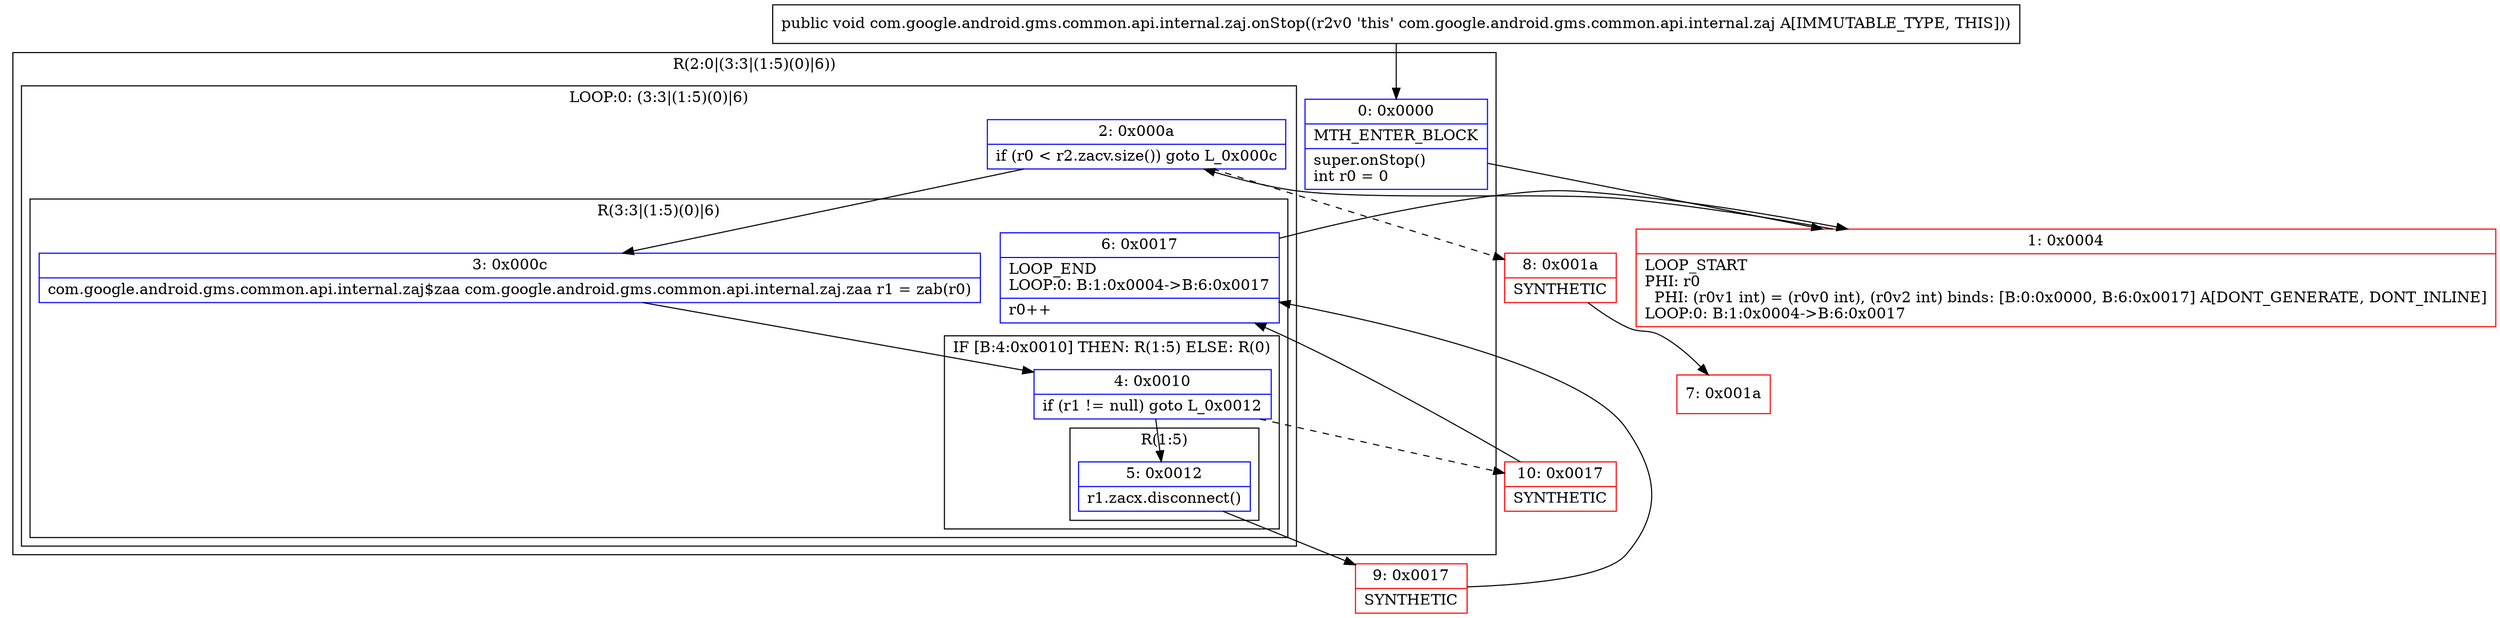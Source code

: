 digraph "CFG forcom.google.android.gms.common.api.internal.zaj.onStop()V" {
subgraph cluster_Region_587206369 {
label = "R(2:0|(3:3|(1:5)(0)|6))";
node [shape=record,color=blue];
Node_0 [shape=record,label="{0\:\ 0x0000|MTH_ENTER_BLOCK\l|super.onStop()\lint r0 = 0\l}"];
subgraph cluster_LoopRegion_1239313511 {
label = "LOOP:0: (3:3|(1:5)(0)|6)";
node [shape=record,color=blue];
Node_2 [shape=record,label="{2\:\ 0x000a|if (r0 \< r2.zacv.size()) goto L_0x000c\l}"];
subgraph cluster_Region_579884284 {
label = "R(3:3|(1:5)(0)|6)";
node [shape=record,color=blue];
Node_3 [shape=record,label="{3\:\ 0x000c|com.google.android.gms.common.api.internal.zaj$zaa com.google.android.gms.common.api.internal.zaj.zaa r1 = zab(r0)\l}"];
subgraph cluster_IfRegion_365702686 {
label = "IF [B:4:0x0010] THEN: R(1:5) ELSE: R(0)";
node [shape=record,color=blue];
Node_4 [shape=record,label="{4\:\ 0x0010|if (r1 != null) goto L_0x0012\l}"];
subgraph cluster_Region_907562304 {
label = "R(1:5)";
node [shape=record,color=blue];
Node_5 [shape=record,label="{5\:\ 0x0012|r1.zacx.disconnect()\l}"];
}
subgraph cluster_Region_1578058130 {
label = "R(0)";
node [shape=record,color=blue];
}
}
Node_6 [shape=record,label="{6\:\ 0x0017|LOOP_END\lLOOP:0: B:1:0x0004\-\>B:6:0x0017\l|r0++\l}"];
}
}
}
Node_1 [shape=record,color=red,label="{1\:\ 0x0004|LOOP_START\lPHI: r0 \l  PHI: (r0v1 int) = (r0v0 int), (r0v2 int) binds: [B:0:0x0000, B:6:0x0017] A[DONT_GENERATE, DONT_INLINE]\lLOOP:0: B:1:0x0004\-\>B:6:0x0017\l}"];
Node_7 [shape=record,color=red,label="{7\:\ 0x001a}"];
Node_8 [shape=record,color=red,label="{8\:\ 0x001a|SYNTHETIC\l}"];
Node_9 [shape=record,color=red,label="{9\:\ 0x0017|SYNTHETIC\l}"];
Node_10 [shape=record,color=red,label="{10\:\ 0x0017|SYNTHETIC\l}"];
MethodNode[shape=record,label="{public void com.google.android.gms.common.api.internal.zaj.onStop((r2v0 'this' com.google.android.gms.common.api.internal.zaj A[IMMUTABLE_TYPE, THIS])) }"];
MethodNode -> Node_0;
Node_0 -> Node_1;
Node_2 -> Node_3;
Node_2 -> Node_8[style=dashed];
Node_3 -> Node_4;
Node_4 -> Node_5;
Node_4 -> Node_10[style=dashed];
Node_5 -> Node_9;
Node_6 -> Node_1;
Node_1 -> Node_2;
Node_8 -> Node_7;
Node_9 -> Node_6;
Node_10 -> Node_6;
}

